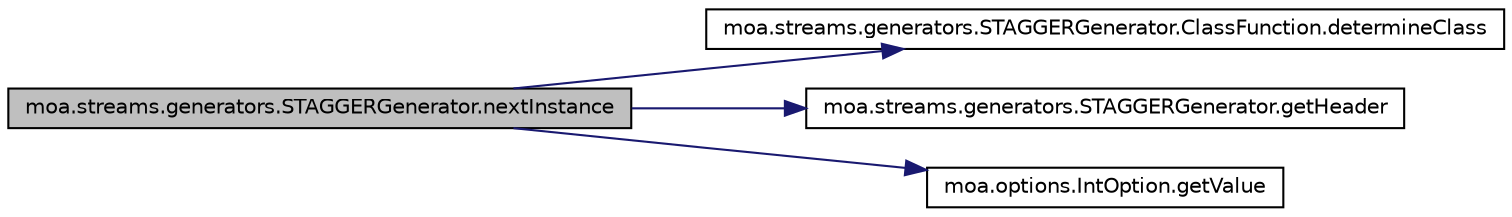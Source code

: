 digraph G
{
  edge [fontname="Helvetica",fontsize="10",labelfontname="Helvetica",labelfontsize="10"];
  node [fontname="Helvetica",fontsize="10",shape=record];
  rankdir=LR;
  Node1 [label="moa.streams.generators.STAGGERGenerator.nextInstance",height=0.2,width=0.4,color="black", fillcolor="grey75", style="filled" fontcolor="black"];
  Node1 -> Node2 [color="midnightblue",fontsize="10",style="solid",fontname="Helvetica"];
  Node2 [label="moa.streams.generators.STAGGERGenerator.ClassFunction.determineClass",height=0.2,width=0.4,color="black", fillcolor="white", style="filled",URL="$interfacemoa_1_1streams_1_1generators_1_1STAGGERGenerator_1_1ClassFunction.html#a55db8d005df32fe2ff745f38ad3801de"];
  Node1 -> Node3 [color="midnightblue",fontsize="10",style="solid",fontname="Helvetica"];
  Node3 [label="moa.streams.generators.STAGGERGenerator.getHeader",height=0.2,width=0.4,color="black", fillcolor="white", style="filled",URL="$classmoa_1_1streams_1_1generators_1_1STAGGERGenerator.html#ab9d665f43e8c913fe6b68c8a4eacb86c",tooltip="Gets the header of this stream."];
  Node1 -> Node4 [color="midnightblue",fontsize="10",style="solid",fontname="Helvetica"];
  Node4 [label="moa.options.IntOption.getValue",height=0.2,width=0.4,color="black", fillcolor="white", style="filled",URL="$classmoa_1_1options_1_1IntOption.html#affae8787274b44ab7616d46b8d6c831a"];
}
